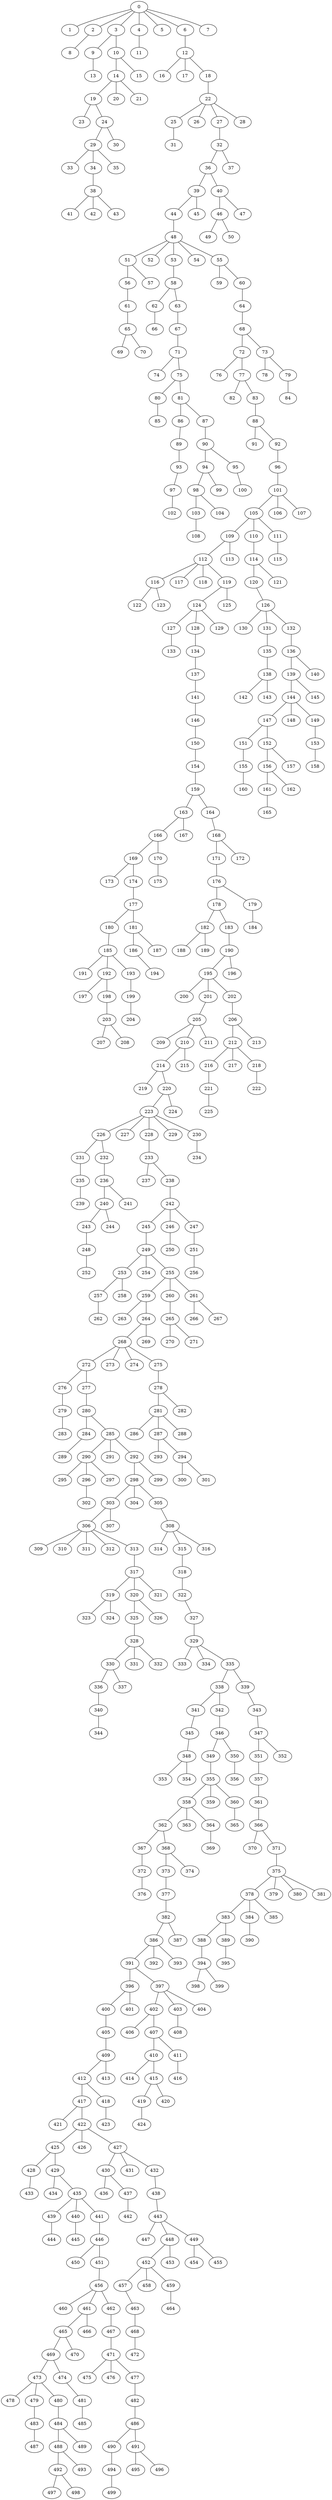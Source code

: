 graph BFS_grafoBarabasi_500_7  {
0;
1;
2;
3;
4;
5;
6;
7;
8;
9;
10;
11;
12;
13;
14;
15;
16;
17;
18;
19;
20;
21;
22;
23;
24;
25;
26;
27;
28;
29;
30;
31;
32;
33;
34;
35;
36;
37;
38;
39;
40;
41;
42;
43;
44;
45;
46;
47;
48;
49;
50;
51;
52;
53;
54;
55;
56;
57;
58;
59;
60;
61;
62;
63;
64;
65;
66;
67;
68;
69;
70;
71;
72;
73;
74;
75;
76;
77;
78;
79;
80;
81;
82;
83;
84;
85;
86;
87;
88;
89;
90;
91;
92;
93;
94;
95;
96;
97;
98;
99;
100;
101;
102;
103;
104;
105;
106;
107;
108;
109;
110;
111;
112;
113;
114;
115;
116;
117;
118;
119;
120;
121;
122;
123;
124;
125;
126;
127;
128;
129;
130;
131;
132;
133;
134;
135;
136;
137;
138;
139;
140;
141;
142;
143;
144;
145;
146;
147;
148;
149;
150;
151;
152;
153;
154;
155;
156;
157;
158;
159;
160;
161;
162;
163;
164;
165;
166;
167;
168;
169;
170;
171;
172;
173;
174;
175;
176;
177;
178;
179;
180;
181;
182;
183;
184;
185;
186;
187;
188;
189;
190;
191;
192;
193;
194;
195;
196;
197;
198;
199;
200;
201;
202;
203;
204;
205;
206;
207;
208;
209;
210;
211;
212;
213;
214;
215;
216;
217;
218;
219;
220;
221;
222;
223;
224;
225;
226;
227;
228;
229;
230;
231;
232;
233;
234;
235;
236;
237;
238;
239;
240;
241;
242;
243;
244;
245;
246;
247;
248;
249;
250;
251;
252;
253;
254;
255;
256;
257;
258;
259;
260;
261;
262;
263;
264;
265;
266;
267;
268;
269;
270;
271;
272;
273;
274;
275;
276;
277;
278;
279;
280;
281;
282;
283;
284;
285;
286;
287;
288;
289;
290;
291;
292;
293;
294;
295;
296;
297;
298;
299;
300;
301;
302;
303;
304;
305;
306;
307;
308;
309;
310;
311;
312;
313;
314;
315;
316;
317;
318;
319;
320;
321;
322;
323;
324;
325;
326;
327;
328;
329;
330;
331;
332;
333;
334;
335;
336;
337;
338;
339;
340;
341;
342;
343;
344;
345;
346;
347;
348;
349;
350;
351;
352;
353;
354;
355;
356;
357;
358;
359;
360;
361;
362;
363;
364;
365;
366;
367;
368;
369;
370;
371;
372;
373;
374;
375;
376;
377;
378;
379;
380;
381;
382;
383;
384;
385;
386;
387;
388;
389;
390;
391;
392;
393;
394;
395;
396;
397;
398;
399;
400;
401;
402;
403;
404;
405;
406;
407;
408;
409;
410;
411;
412;
413;
414;
415;
416;
417;
418;
419;
420;
421;
422;
423;
424;
425;
426;
427;
428;
429;
430;
431;
432;
433;
434;
435;
436;
437;
438;
439;
440;
441;
442;
443;
444;
445;
446;
447;
448;
449;
450;
451;
452;
453;
454;
455;
456;
457;
458;
459;
460;
461;
462;
463;
464;
465;
466;
467;
468;
469;
470;
471;
472;
473;
474;
475;
476;
477;
478;
479;
480;
481;
482;
483;
484;
485;
486;
487;
488;
489;
490;
491;
492;
493;
494;
495;
496;
497;
498;
499;
0 -- 1;
0 -- 2;
0 -- 3;
0 -- 4;
0 -- 5;
0 -- 6;
0 -- 7;
2 -- 8;
3 -- 9;
3 -- 10;
4 -- 11;
6 -- 12;
9 -- 13;
10 -- 14;
10 -- 15;
12 -- 16;
12 -- 17;
12 -- 18;
14 -- 19;
14 -- 20;
14 -- 21;
18 -- 22;
19 -- 23;
19 -- 24;
22 -- 25;
22 -- 26;
22 -- 27;
22 -- 28;
24 -- 29;
24 -- 30;
25 -- 31;
27 -- 32;
29 -- 33;
29 -- 34;
29 -- 35;
32 -- 36;
32 -- 37;
34 -- 38;
36 -- 39;
36 -- 40;
38 -- 41;
38 -- 42;
38 -- 43;
39 -- 44;
39 -- 45;
40 -- 46;
40 -- 47;
44 -- 48;
46 -- 49;
46 -- 50;
48 -- 51;
48 -- 52;
48 -- 53;
48 -- 54;
48 -- 55;
51 -- 56;
51 -- 57;
53 -- 58;
55 -- 59;
55 -- 60;
56 -- 61;
58 -- 62;
58 -- 63;
60 -- 64;
61 -- 65;
62 -- 66;
63 -- 67;
64 -- 68;
65 -- 69;
65 -- 70;
67 -- 71;
68 -- 72;
68 -- 73;
71 -- 74;
71 -- 75;
72 -- 76;
72 -- 77;
73 -- 78;
73 -- 79;
75 -- 80;
75 -- 81;
77 -- 82;
77 -- 83;
79 -- 84;
80 -- 85;
81 -- 86;
81 -- 87;
83 -- 88;
86 -- 89;
87 -- 90;
88 -- 91;
88 -- 92;
89 -- 93;
90 -- 94;
90 -- 95;
92 -- 96;
93 -- 97;
94 -- 98;
94 -- 99;
95 -- 100;
96 -- 101;
97 -- 102;
98 -- 103;
98 -- 104;
101 -- 105;
101 -- 106;
101 -- 107;
103 -- 108;
105 -- 109;
105 -- 110;
105 -- 111;
109 -- 112;
109 -- 113;
110 -- 114;
111 -- 115;
112 -- 116;
112 -- 117;
112 -- 118;
112 -- 119;
114 -- 120;
114 -- 121;
116 -- 122;
116 -- 123;
119 -- 124;
119 -- 125;
120 -- 126;
124 -- 127;
124 -- 128;
124 -- 129;
126 -- 130;
126 -- 131;
126 -- 132;
127 -- 133;
128 -- 134;
131 -- 135;
132 -- 136;
134 -- 137;
135 -- 138;
136 -- 139;
136 -- 140;
137 -- 141;
138 -- 142;
138 -- 143;
139 -- 144;
139 -- 145;
141 -- 146;
144 -- 147;
144 -- 148;
144 -- 149;
146 -- 150;
147 -- 151;
147 -- 152;
149 -- 153;
150 -- 154;
151 -- 155;
152 -- 156;
152 -- 157;
153 -- 158;
154 -- 159;
155 -- 160;
156 -- 161;
156 -- 162;
159 -- 163;
159 -- 164;
161 -- 165;
163 -- 166;
163 -- 167;
164 -- 168;
166 -- 169;
166 -- 170;
168 -- 171;
168 -- 172;
169 -- 173;
169 -- 174;
170 -- 175;
171 -- 176;
174 -- 177;
176 -- 178;
176 -- 179;
177 -- 180;
177 -- 181;
178 -- 182;
178 -- 183;
179 -- 184;
180 -- 185;
181 -- 186;
181 -- 187;
182 -- 188;
182 -- 189;
183 -- 190;
185 -- 191;
185 -- 192;
185 -- 193;
186 -- 194;
190 -- 195;
190 -- 196;
192 -- 197;
192 -- 198;
193 -- 199;
195 -- 200;
195 -- 201;
195 -- 202;
198 -- 203;
199 -- 204;
201 -- 205;
202 -- 206;
203 -- 207;
203 -- 208;
205 -- 209;
205 -- 210;
205 -- 211;
206 -- 212;
206 -- 213;
210 -- 214;
210 -- 215;
212 -- 216;
212 -- 217;
212 -- 218;
214 -- 219;
214 -- 220;
216 -- 221;
218 -- 222;
220 -- 223;
220 -- 224;
221 -- 225;
223 -- 226;
223 -- 227;
223 -- 228;
223 -- 229;
223 -- 230;
226 -- 231;
226 -- 232;
228 -- 233;
230 -- 234;
231 -- 235;
232 -- 236;
233 -- 237;
233 -- 238;
235 -- 239;
236 -- 240;
236 -- 241;
238 -- 242;
240 -- 243;
240 -- 244;
242 -- 245;
242 -- 246;
242 -- 247;
243 -- 248;
245 -- 249;
246 -- 250;
247 -- 251;
248 -- 252;
249 -- 253;
249 -- 254;
249 -- 255;
251 -- 256;
253 -- 257;
253 -- 258;
255 -- 259;
255 -- 260;
255 -- 261;
257 -- 262;
259 -- 263;
259 -- 264;
260 -- 265;
261 -- 266;
261 -- 267;
264 -- 268;
264 -- 269;
265 -- 270;
265 -- 271;
268 -- 272;
268 -- 273;
268 -- 274;
268 -- 275;
272 -- 276;
272 -- 277;
275 -- 278;
276 -- 279;
277 -- 280;
278 -- 281;
278 -- 282;
279 -- 283;
280 -- 284;
280 -- 285;
281 -- 286;
281 -- 287;
281 -- 288;
284 -- 289;
285 -- 290;
285 -- 291;
285 -- 292;
287 -- 293;
287 -- 294;
290 -- 295;
290 -- 296;
290 -- 297;
292 -- 298;
292 -- 299;
294 -- 300;
294 -- 301;
296 -- 302;
298 -- 303;
298 -- 304;
298 -- 305;
303 -- 306;
303 -- 307;
305 -- 308;
306 -- 309;
306 -- 310;
306 -- 311;
306 -- 312;
306 -- 313;
308 -- 314;
308 -- 315;
308 -- 316;
313 -- 317;
315 -- 318;
317 -- 319;
317 -- 320;
317 -- 321;
318 -- 322;
319 -- 323;
319 -- 324;
320 -- 325;
320 -- 326;
322 -- 327;
325 -- 328;
327 -- 329;
328 -- 330;
328 -- 331;
328 -- 332;
329 -- 333;
329 -- 334;
329 -- 335;
330 -- 336;
330 -- 337;
335 -- 338;
335 -- 339;
336 -- 340;
338 -- 341;
338 -- 342;
339 -- 343;
340 -- 344;
341 -- 345;
342 -- 346;
343 -- 347;
345 -- 348;
346 -- 349;
346 -- 350;
347 -- 351;
347 -- 352;
348 -- 353;
348 -- 354;
349 -- 355;
350 -- 356;
351 -- 357;
355 -- 358;
355 -- 359;
355 -- 360;
357 -- 361;
358 -- 362;
358 -- 363;
358 -- 364;
360 -- 365;
361 -- 366;
362 -- 367;
362 -- 368;
364 -- 369;
366 -- 370;
366 -- 371;
367 -- 372;
368 -- 373;
368 -- 374;
371 -- 375;
372 -- 376;
373 -- 377;
375 -- 378;
375 -- 379;
375 -- 380;
375 -- 381;
377 -- 382;
378 -- 383;
378 -- 384;
378 -- 385;
382 -- 386;
382 -- 387;
383 -- 388;
383 -- 389;
384 -- 390;
386 -- 391;
386 -- 392;
386 -- 393;
388 -- 394;
389 -- 395;
391 -- 396;
391 -- 397;
394 -- 398;
394 -- 399;
396 -- 400;
396 -- 401;
397 -- 402;
397 -- 403;
397 -- 404;
400 -- 405;
402 -- 406;
402 -- 407;
403 -- 408;
405 -- 409;
407 -- 410;
407 -- 411;
409 -- 412;
409 -- 413;
410 -- 414;
410 -- 415;
411 -- 416;
412 -- 417;
412 -- 418;
415 -- 419;
415 -- 420;
417 -- 421;
417 -- 422;
418 -- 423;
419 -- 424;
422 -- 425;
422 -- 426;
422 -- 427;
425 -- 428;
425 -- 429;
427 -- 430;
427 -- 431;
427 -- 432;
428 -- 433;
429 -- 434;
429 -- 435;
430 -- 436;
430 -- 437;
432 -- 438;
435 -- 439;
435 -- 440;
435 -- 441;
437 -- 442;
438 -- 443;
439 -- 444;
440 -- 445;
441 -- 446;
443 -- 447;
443 -- 448;
443 -- 449;
446 -- 450;
446 -- 451;
448 -- 452;
448 -- 453;
449 -- 454;
449 -- 455;
451 -- 456;
452 -- 457;
452 -- 458;
452 -- 459;
456 -- 460;
456 -- 461;
456 -- 462;
457 -- 463;
459 -- 464;
461 -- 465;
461 -- 466;
462 -- 467;
463 -- 468;
465 -- 469;
465 -- 470;
467 -- 471;
468 -- 472;
469 -- 473;
469 -- 474;
471 -- 475;
471 -- 476;
471 -- 477;
473 -- 478;
473 -- 479;
473 -- 480;
474 -- 481;
477 -- 482;
479 -- 483;
480 -- 484;
481 -- 485;
482 -- 486;
483 -- 487;
484 -- 488;
484 -- 489;
486 -- 490;
486 -- 491;
488 -- 492;
488 -- 493;
490 -- 494;
491 -- 495;
491 -- 496;
492 -- 497;
492 -- 498;
494 -- 499;
}